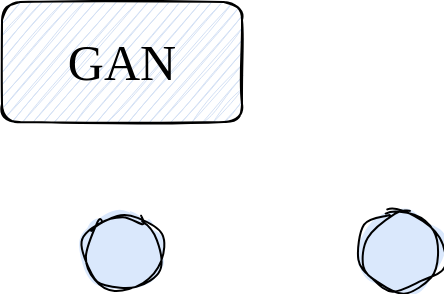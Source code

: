 <mxfile version="22.1.16" type="github">
  <diagram name="第 1 页" id="FpTrYO_zkX4w7IFrAijQ">
    <mxGraphModel dx="2074" dy="1098" grid="1" gridSize="10" guides="1" tooltips="1" connect="1" arrows="1" fold="1" page="1" pageScale="1" pageWidth="827" pageHeight="1169" math="0" shadow="0">
      <root>
        <mxCell id="0" />
        <mxCell id="1" parent="0" />
        <mxCell id="J7La4h1lOneiyXI5X-HG-1" value="" style="ellipse;whiteSpace=wrap;html=1;aspect=fixed;comic=1;fillColor=#dae8fc;strokeColor=#000000;sketch=1;curveFitting=1;jiggle=2;fillStyle=solid;" vertex="1" parent="1">
          <mxGeometry x="80" y="545" width="40" height="40" as="geometry" />
        </mxCell>
        <mxCell id="J7La4h1lOneiyXI5X-HG-3" value="&lt;font face=&quot;Comic Sans MS&quot; style=&quot;font-size: 25px;&quot;&gt;GAN&lt;/font&gt;" style="rounded=1;whiteSpace=wrap;html=1;comic=1;jiggle=1;allowArrows=0;snapToPoint=1;fillColor=#D4E1F5;strokeColor=#000000;sketch=1;curveFitting=1;shadow=0;glass=0;sketchStyle=rough;" vertex="1" parent="1">
          <mxGeometry x="40" y="440" width="120" height="60" as="geometry" />
        </mxCell>
        <mxCell id="J7La4h1lOneiyXI5X-HG-4" value="" style="ellipse;whiteSpace=wrap;html=1;aspect=fixed;comic=1;fillColor=#dae8fc;strokeColor=#000000;sketch=1;curveFitting=1;jiggle=2;fillStyle=solid;" vertex="1" parent="1">
          <mxGeometry x="220" y="545" width="40" height="40" as="geometry" />
        </mxCell>
      </root>
    </mxGraphModel>
  </diagram>
</mxfile>
